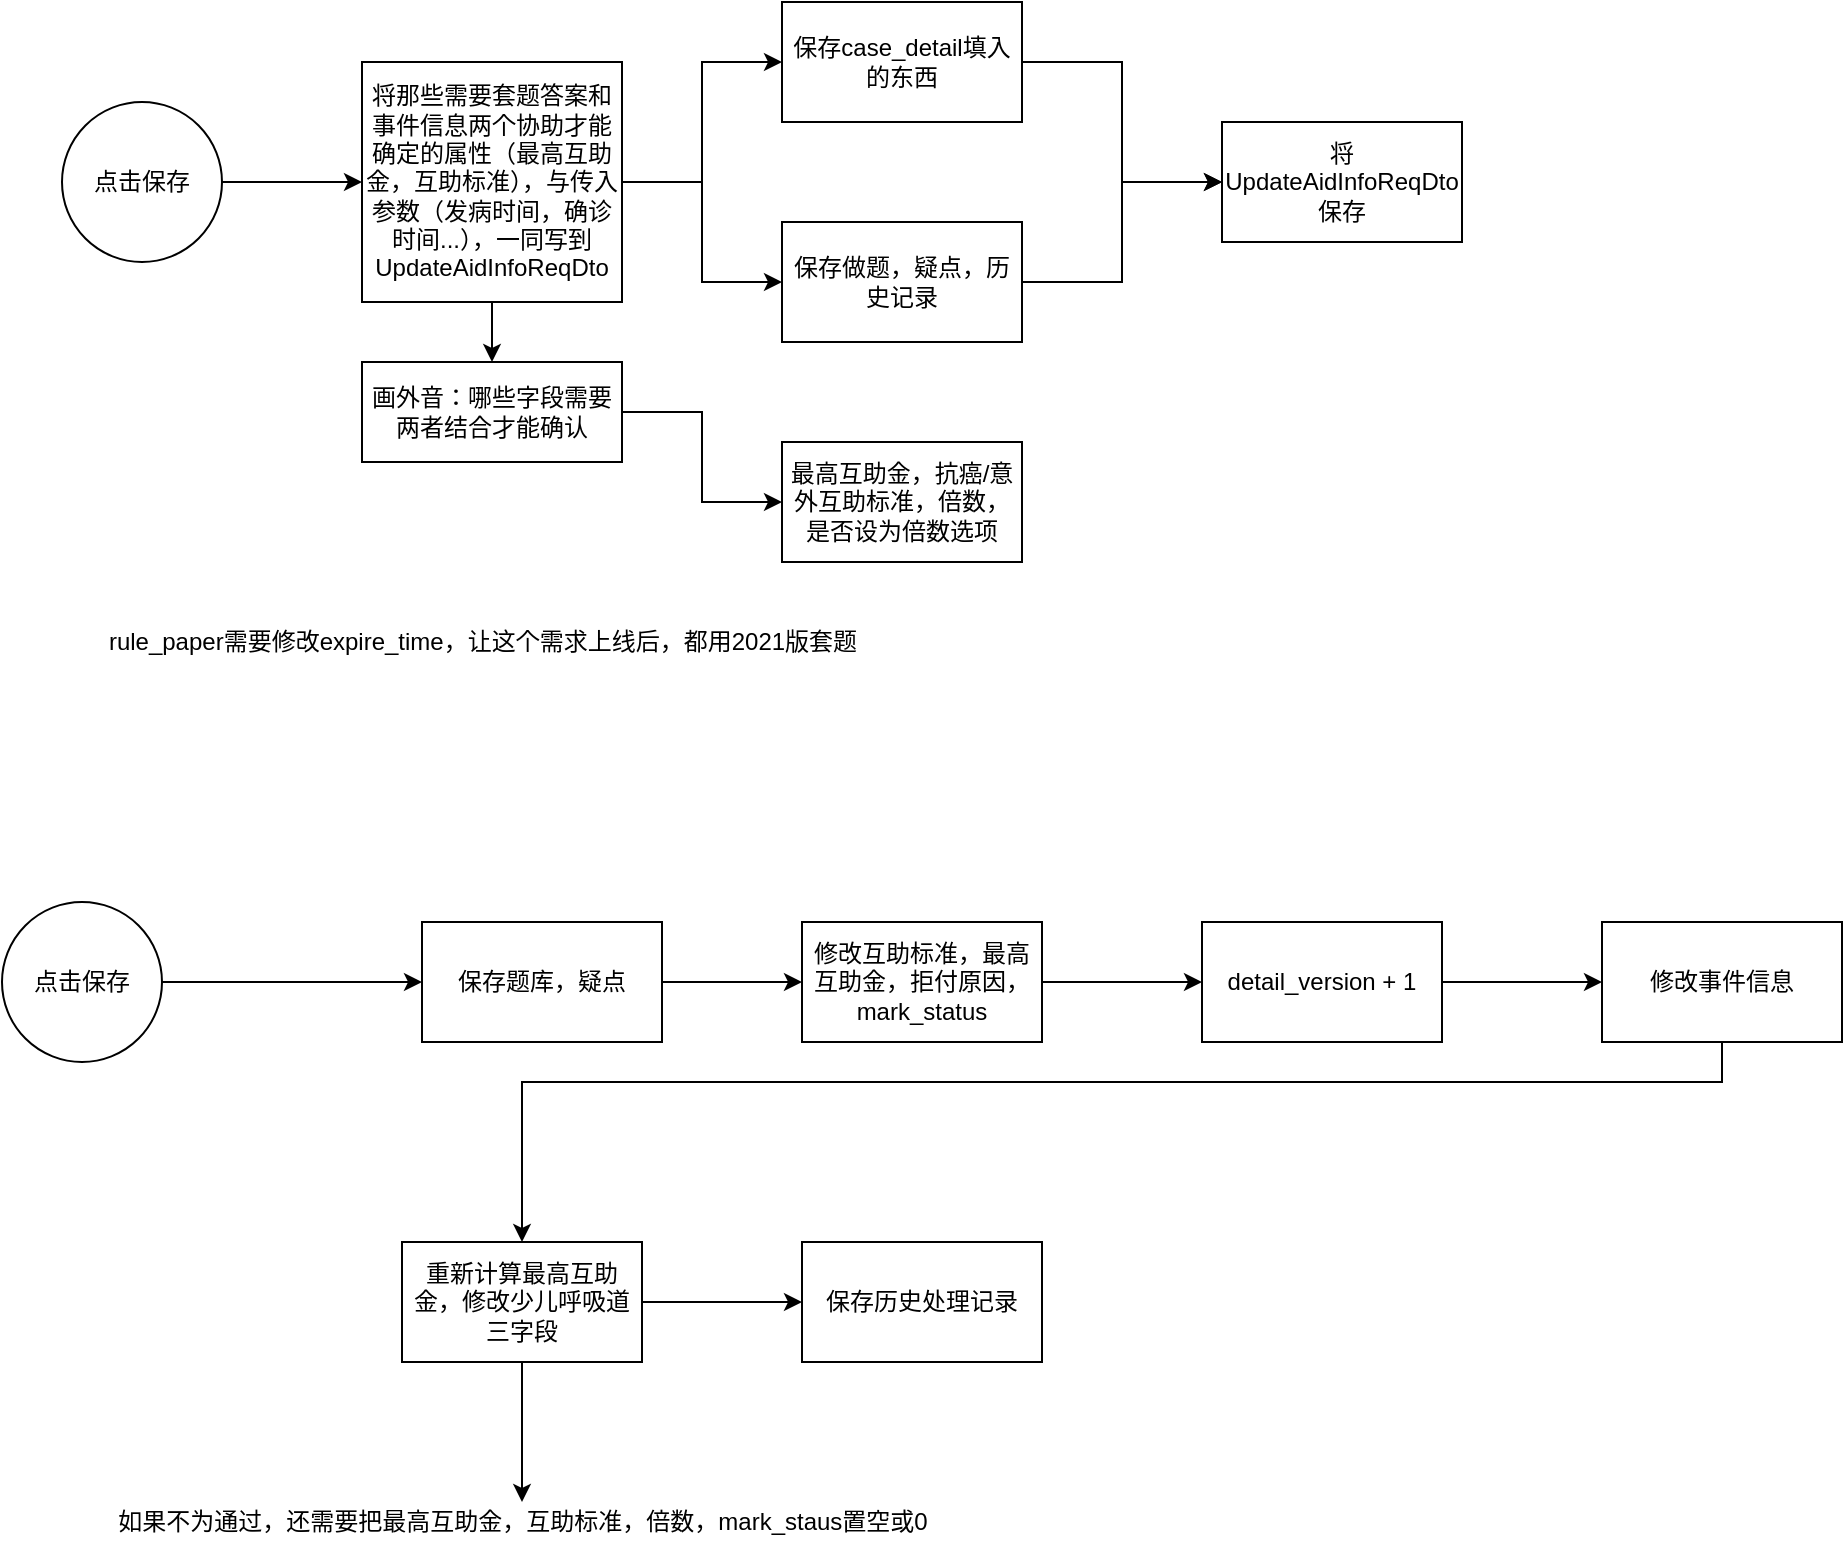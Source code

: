 <mxfile version="14.4.7" type="github">
  <diagram id="tNfufQ1iNmTB8dBX_Z1D" name="第 1 页">
    <mxGraphModel dx="1422" dy="733" grid="1" gridSize="10" guides="1" tooltips="1" connect="1" arrows="1" fold="1" page="1" pageScale="1" pageWidth="1920" pageHeight="1200" math="0" shadow="0">
      <root>
        <mxCell id="0" />
        <mxCell id="1" parent="0" />
        <mxCell id="rwavJMaWbxxaLGNkcfbu-3" value="" style="edgeStyle=orthogonalEdgeStyle;rounded=0;orthogonalLoop=1;jettySize=auto;html=1;" parent="1" source="rwavJMaWbxxaLGNkcfbu-1" target="rwavJMaWbxxaLGNkcfbu-2" edge="1">
          <mxGeometry relative="1" as="geometry" />
        </mxCell>
        <mxCell id="rwavJMaWbxxaLGNkcfbu-8" style="edgeStyle=orthogonalEdgeStyle;rounded=0;orthogonalLoop=1;jettySize=auto;html=1;entryX=0;entryY=0.5;entryDx=0;entryDy=0;" parent="1" source="rwavJMaWbxxaLGNkcfbu-1" target="rwavJMaWbxxaLGNkcfbu-4" edge="1">
          <mxGeometry relative="1" as="geometry" />
        </mxCell>
        <mxCell id="rwavJMaWbxxaLGNkcfbu-17" value="" style="edgeStyle=orthogonalEdgeStyle;rounded=0;orthogonalLoop=1;jettySize=auto;html=1;" parent="1" source="rwavJMaWbxxaLGNkcfbu-1" target="rwavJMaWbxxaLGNkcfbu-16" edge="1">
          <mxGeometry relative="1" as="geometry" />
        </mxCell>
        <mxCell id="rwavJMaWbxxaLGNkcfbu-1" value="将那些需要套题答案和事件信息两个协助才能确定的属性（最高互助金，互助标准），与传入参数（发病时间，确诊时间...），一同写到UpdateAidInfoReqDto" style="rounded=0;whiteSpace=wrap;html=1;" parent="1" vertex="1">
          <mxGeometry x="280" y="110" width="130" height="120" as="geometry" />
        </mxCell>
        <mxCell id="rwavJMaWbxxaLGNkcfbu-7" value="" style="edgeStyle=orthogonalEdgeStyle;rounded=0;orthogonalLoop=1;jettySize=auto;html=1;entryX=0;entryY=0.5;entryDx=0;entryDy=0;" parent="1" source="rwavJMaWbxxaLGNkcfbu-2" target="rwavJMaWbxxaLGNkcfbu-6" edge="1">
          <mxGeometry relative="1" as="geometry" />
        </mxCell>
        <mxCell id="rwavJMaWbxxaLGNkcfbu-2" value="保存做题，疑点，历史记录" style="whiteSpace=wrap;html=1;rounded=0;" parent="1" vertex="1">
          <mxGeometry x="490" y="190" width="120" height="60" as="geometry" />
        </mxCell>
        <mxCell id="rwavJMaWbxxaLGNkcfbu-9" style="edgeStyle=orthogonalEdgeStyle;rounded=0;orthogonalLoop=1;jettySize=auto;html=1;entryX=0;entryY=0.5;entryDx=0;entryDy=0;" parent="1" source="rwavJMaWbxxaLGNkcfbu-4" target="rwavJMaWbxxaLGNkcfbu-6" edge="1">
          <mxGeometry relative="1" as="geometry" />
        </mxCell>
        <mxCell id="rwavJMaWbxxaLGNkcfbu-4" value="保存case_detail填入的东西" style="whiteSpace=wrap;html=1;rounded=0;" parent="1" vertex="1">
          <mxGeometry x="490" y="80" width="120" height="60" as="geometry" />
        </mxCell>
        <mxCell id="rwavJMaWbxxaLGNkcfbu-6" value="将UpdateAidInfoReqDto保存" style="whiteSpace=wrap;html=1;rounded=0;" parent="1" vertex="1">
          <mxGeometry x="710" y="140" width="120" height="60" as="geometry" />
        </mxCell>
        <mxCell id="rwavJMaWbxxaLGNkcfbu-11" style="edgeStyle=orthogonalEdgeStyle;rounded=0;orthogonalLoop=1;jettySize=auto;html=1;exitX=1;exitY=0.5;exitDx=0;exitDy=0;" parent="1" source="rwavJMaWbxxaLGNkcfbu-13" target="rwavJMaWbxxaLGNkcfbu-1" edge="1">
          <mxGeometry relative="1" as="geometry">
            <mxPoint x="220" y="170" as="sourcePoint" />
          </mxGeometry>
        </mxCell>
        <mxCell id="rwavJMaWbxxaLGNkcfbu-12" value="rule_paper需要修改expire_time，让这个需求上线后，都用2021版套题" style="text;html=1;align=center;verticalAlign=middle;resizable=0;points=[];autosize=1;" parent="1" vertex="1">
          <mxGeometry x="140" y="390" width="400" height="20" as="geometry" />
        </mxCell>
        <mxCell id="rwavJMaWbxxaLGNkcfbu-13" value="点击保存" style="ellipse;whiteSpace=wrap;html=1;aspect=fixed;" parent="1" vertex="1">
          <mxGeometry x="130" y="130" width="80" height="80" as="geometry" />
        </mxCell>
        <mxCell id="rwavJMaWbxxaLGNkcfbu-18" value="" style="edgeStyle=orthogonalEdgeStyle;rounded=0;orthogonalLoop=1;jettySize=auto;html=1;entryX=0;entryY=0.5;entryDx=0;entryDy=0;" parent="1" source="rwavJMaWbxxaLGNkcfbu-16" target="rwavJMaWbxxaLGNkcfbu-19" edge="1">
          <mxGeometry relative="1" as="geometry">
            <mxPoint x="480" y="285" as="targetPoint" />
          </mxGeometry>
        </mxCell>
        <mxCell id="rwavJMaWbxxaLGNkcfbu-16" value="画外音：哪些字段需要两者结合才能确认" style="rounded=0;whiteSpace=wrap;html=1;" parent="1" vertex="1">
          <mxGeometry x="280" y="260" width="130" height="50" as="geometry" />
        </mxCell>
        <mxCell id="rwavJMaWbxxaLGNkcfbu-19" value="最高互助金，抗癌/意外互助标准，倍数，是否设为倍数选项" style="whiteSpace=wrap;html=1;" parent="1" vertex="1">
          <mxGeometry x="490" y="300" width="120" height="60" as="geometry" />
        </mxCell>
        <mxCell id="bs-0sXIdYob6VWZTuJvX-3" style="edgeStyle=orthogonalEdgeStyle;rounded=0;orthogonalLoop=1;jettySize=auto;html=1;" edge="1" parent="1" source="bs-0sXIdYob6VWZTuJvX-1" target="bs-0sXIdYob6VWZTuJvX-2">
          <mxGeometry relative="1" as="geometry" />
        </mxCell>
        <mxCell id="bs-0sXIdYob6VWZTuJvX-1" value="点击保存" style="ellipse;whiteSpace=wrap;html=1;aspect=fixed;" vertex="1" parent="1">
          <mxGeometry x="100" y="530" width="80" height="80" as="geometry" />
        </mxCell>
        <mxCell id="bs-0sXIdYob6VWZTuJvX-5" style="edgeStyle=orthogonalEdgeStyle;rounded=0;orthogonalLoop=1;jettySize=auto;html=1;" edge="1" parent="1" source="bs-0sXIdYob6VWZTuJvX-2" target="bs-0sXIdYob6VWZTuJvX-4">
          <mxGeometry relative="1" as="geometry" />
        </mxCell>
        <mxCell id="bs-0sXIdYob6VWZTuJvX-2" value="保存题库，疑点" style="rounded=0;whiteSpace=wrap;html=1;" vertex="1" parent="1">
          <mxGeometry x="310" y="540" width="120" height="60" as="geometry" />
        </mxCell>
        <mxCell id="bs-0sXIdYob6VWZTuJvX-7" value="" style="edgeStyle=orthogonalEdgeStyle;rounded=0;orthogonalLoop=1;jettySize=auto;html=1;" edge="1" parent="1" source="bs-0sXIdYob6VWZTuJvX-4" target="bs-0sXIdYob6VWZTuJvX-6">
          <mxGeometry relative="1" as="geometry" />
        </mxCell>
        <mxCell id="bs-0sXIdYob6VWZTuJvX-4" value="修改互助标准，最高互助金，拒付原因，mark_status" style="whiteSpace=wrap;html=1;" vertex="1" parent="1">
          <mxGeometry x="500" y="540" width="120" height="60" as="geometry" />
        </mxCell>
        <mxCell id="bs-0sXIdYob6VWZTuJvX-9" value="" style="edgeStyle=orthogonalEdgeStyle;rounded=0;orthogonalLoop=1;jettySize=auto;html=1;" edge="1" parent="1" source="bs-0sXIdYob6VWZTuJvX-6" target="bs-0sXIdYob6VWZTuJvX-8">
          <mxGeometry relative="1" as="geometry" />
        </mxCell>
        <mxCell id="bs-0sXIdYob6VWZTuJvX-6" value="detail_version + 1" style="whiteSpace=wrap;html=1;" vertex="1" parent="1">
          <mxGeometry x="700" y="540" width="120" height="60" as="geometry" />
        </mxCell>
        <mxCell id="bs-0sXIdYob6VWZTuJvX-11" value="" style="edgeStyle=orthogonalEdgeStyle;rounded=0;orthogonalLoop=1;jettySize=auto;html=1;" edge="1" parent="1" source="bs-0sXIdYob6VWZTuJvX-8" target="bs-0sXIdYob6VWZTuJvX-10">
          <mxGeometry relative="1" as="geometry">
            <Array as="points">
              <mxPoint x="960" y="620" />
              <mxPoint x="360" y="620" />
            </Array>
          </mxGeometry>
        </mxCell>
        <mxCell id="bs-0sXIdYob6VWZTuJvX-8" value="修改事件信息" style="whiteSpace=wrap;html=1;" vertex="1" parent="1">
          <mxGeometry x="900" y="540" width="120" height="60" as="geometry" />
        </mxCell>
        <mxCell id="bs-0sXIdYob6VWZTuJvX-13" style="edgeStyle=orthogonalEdgeStyle;rounded=0;orthogonalLoop=1;jettySize=auto;html=1;" edge="1" parent="1" source="bs-0sXIdYob6VWZTuJvX-10" target="bs-0sXIdYob6VWZTuJvX-12">
          <mxGeometry relative="1" as="geometry" />
        </mxCell>
        <mxCell id="bs-0sXIdYob6VWZTuJvX-15" value="" style="edgeStyle=orthogonalEdgeStyle;rounded=0;orthogonalLoop=1;jettySize=auto;html=1;" edge="1" parent="1" source="bs-0sXIdYob6VWZTuJvX-10" target="bs-0sXIdYob6VWZTuJvX-14">
          <mxGeometry relative="1" as="geometry" />
        </mxCell>
        <mxCell id="bs-0sXIdYob6VWZTuJvX-10" value="重新计算最高互助金，修改少儿呼吸道三字段" style="whiteSpace=wrap;html=1;" vertex="1" parent="1">
          <mxGeometry x="300" y="700" width="120" height="60" as="geometry" />
        </mxCell>
        <mxCell id="bs-0sXIdYob6VWZTuJvX-12" value="如果不为通过，还需要把最高互助金，互助标准，倍数，mark_staus置空或0" style="text;html=1;align=center;verticalAlign=middle;resizable=0;points=[];autosize=1;" vertex="1" parent="1">
          <mxGeometry x="150" y="830" width="420" height="20" as="geometry" />
        </mxCell>
        <mxCell id="bs-0sXIdYob6VWZTuJvX-14" value="保存历史处理记录" style="whiteSpace=wrap;html=1;" vertex="1" parent="1">
          <mxGeometry x="500" y="700" width="120" height="60" as="geometry" />
        </mxCell>
      </root>
    </mxGraphModel>
  </diagram>
</mxfile>
